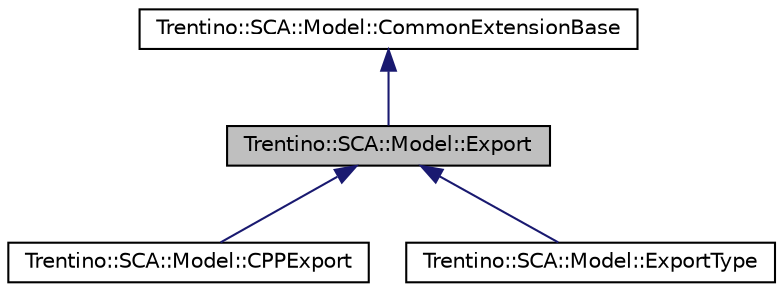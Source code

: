 digraph G
{
  edge [fontname="Helvetica",fontsize="10",labelfontname="Helvetica",labelfontsize="10"];
  node [fontname="Helvetica",fontsize="10",shape=record];
  Node1 [label="Trentino::SCA::Model::Export",height=0.2,width=0.4,color="black", fillcolor="grey75", style="filled" fontcolor="black"];
  Node2 -> Node1 [dir="back",color="midnightblue",fontsize="10",style="solid",fontname="Helvetica"];
  Node2 [label="Trentino::SCA::Model::CommonExtensionBase",height=0.2,width=0.4,color="black", fillcolor="white", style="filled",URL="$class_trentino_1_1_s_c_a_1_1_model_1_1_common_extension_base.html"];
  Node1 -> Node3 [dir="back",color="midnightblue",fontsize="10",style="solid",fontname="Helvetica"];
  Node3 [label="Trentino::SCA::Model::CPPExport",height=0.2,width=0.4,color="black", fillcolor="white", style="filled",URL="$class_trentino_1_1_s_c_a_1_1_model_1_1_c_p_p_export.html"];
  Node1 -> Node4 [dir="back",color="midnightblue",fontsize="10",style="solid",fontname="Helvetica"];
  Node4 [label="Trentino::SCA::Model::ExportType",height=0.2,width=0.4,color="black", fillcolor="white", style="filled",URL="$class_trentino_1_1_s_c_a_1_1_model_1_1_export_type.html"];
}
